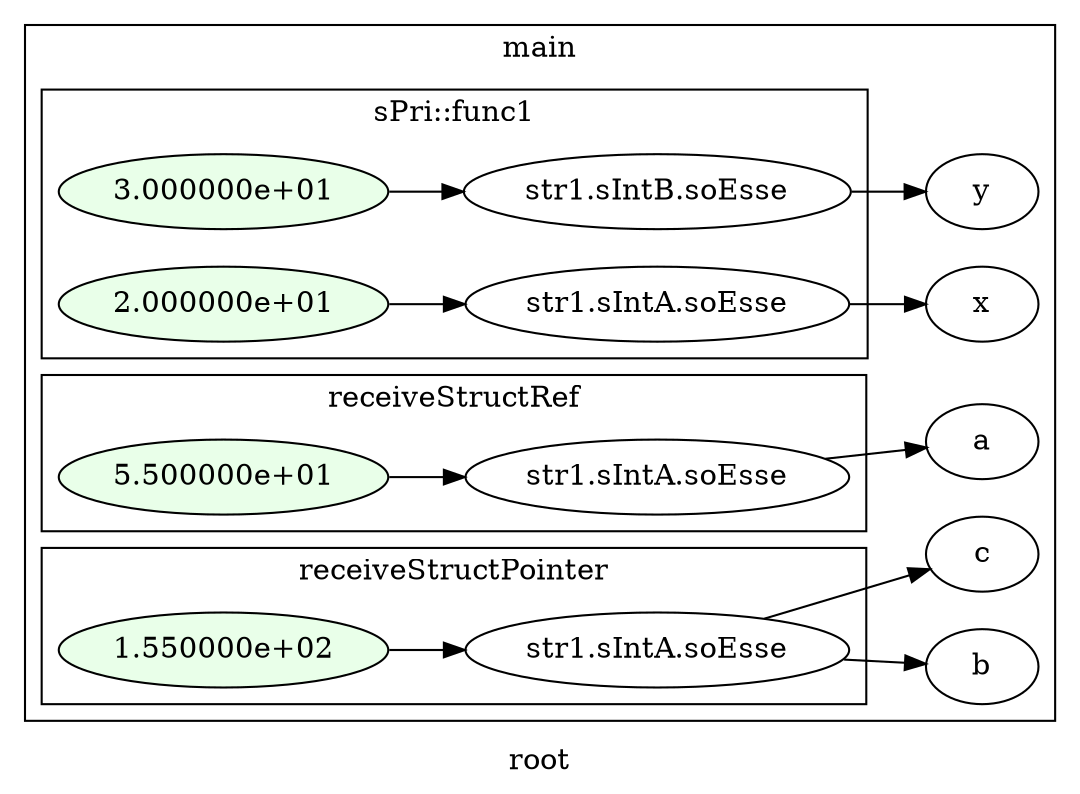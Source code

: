 digraph G
{
rankdir=LR;
label = "root";
subgraph cluster_1 {
label = "main";
parent = "G";
startinglines = "29_34_34";
	node_000007 [ label = "x", startingline=38 ]
	node_000008 [ label = "y", startingline=39 ]
	node_000011 [ label = "a", startingline=42 ]
	node_000014 [ label = "b", startingline=45 ]
	node_000016 [ label = "c", startingline=48 ]
subgraph cluster_2 {
label = "sPri::func1";
parent = "cluster_1";
startinglines = "34_35_36";
	node_000003 [ label = "2.000000e+01", style=filled, fillcolor="#E9FFE9", startinglines=14 ]
	node_000004 [ label = "str1.sIntA.soEsse", startingline=14 ]
	node_000005 [ label = "3.000000e+01", style=filled, fillcolor="#E9FFE9", startinglines=15 ]
	node_000006 [ label = "str1.sIntB.soEsse", startingline=15 ]
}
subgraph cluster_3 {
label = "receiveStructRef";
parent = "cluster_1";
startinglines = "38_39_41";
	node_000009 [ label = "5.500000e+01", style=filled, fillcolor="#E9FFE9", startinglines=21 ]
	node_000010 [ label = "str1.sIntA.soEsse", startingline=21 ]
}
subgraph cluster_4 {
label = "receiveStructPointer";
parent = "cluster_1";
startinglines = "21_42_44";
	node_000012 [ label = "1.550000e+02", style=filled, fillcolor="#E9FFE9", startinglines=26 ]
	node_000013 [ label = "str1.sIntA.soEsse", startingline=26 ]
}
subgraph cluster_5 {
label = "receiveStructCopy";
parent = "cluster_1";
startinglines = "26_45_47";
}
}
	node_000003 -> node_000004
	node_000004 -> node_000007
	node_000005 -> node_000006
	node_000006 -> node_000008
	node_000009 -> node_000010
	node_000010 -> node_000011
	node_000012 -> node_000013
	node_000013 -> node_000014
	node_000013 -> node_000016
}
